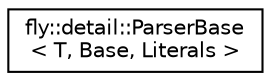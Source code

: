 digraph "Graphical Class Hierarchy"
{
 // LATEX_PDF_SIZE
  edge [fontname="Helvetica",fontsize="10",labelfontname="Helvetica",labelfontsize="10"];
  node [fontname="Helvetica",fontsize="10",shape=record];
  rankdir="LR";
  Node0 [label="fly::detail::ParserBase\l\< T, Base, Literals \>",height=0.2,width=0.4,color="black", fillcolor="white", style="filled",URL="$structfly_1_1detail_1_1_parser_base.html",tooltip=" "];
}
